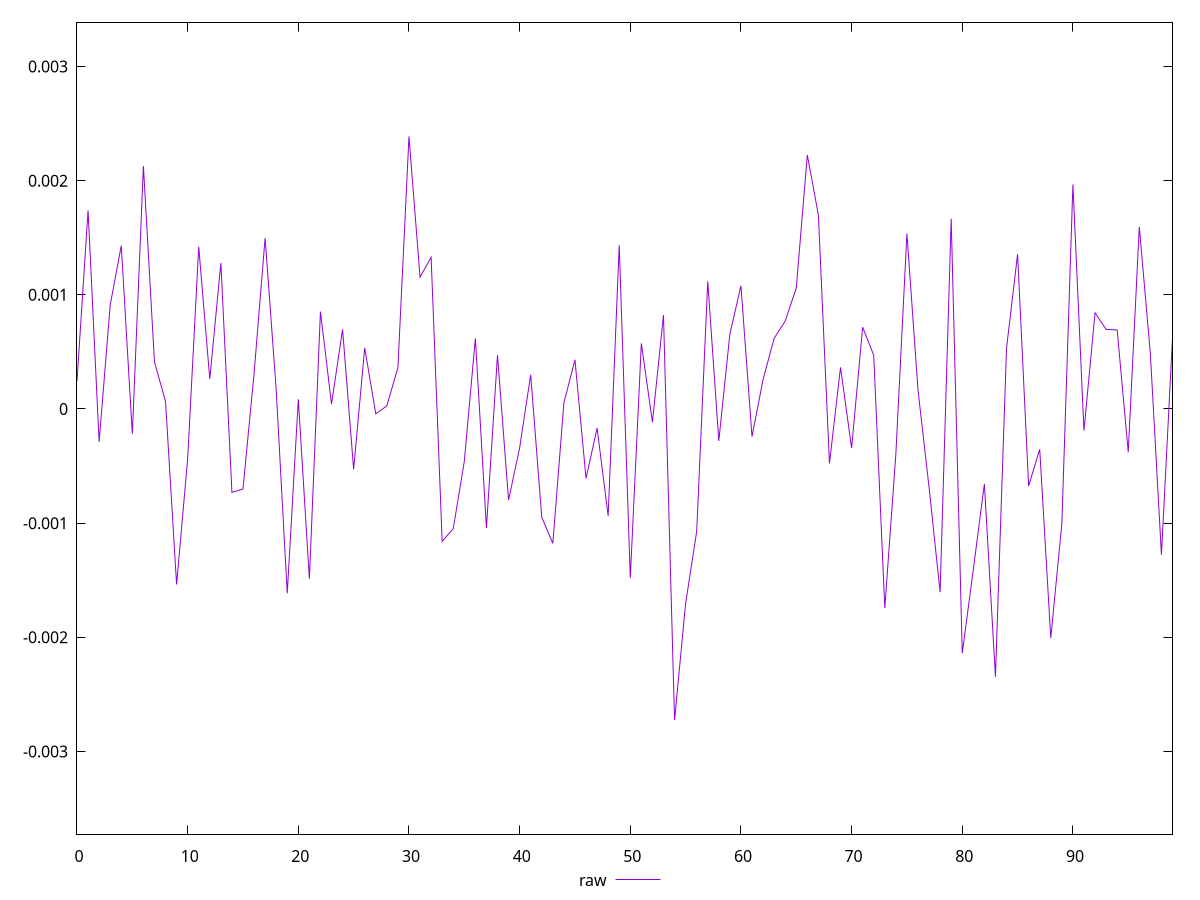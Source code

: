 reset

$raw <<EOF
0 0.00024483731535324794
1 0.0017393211959901467
2 -0.0002875247994287382
3 0.0009091660926526077
4 0.0014305279043139857
5 -0.00021780837293822005
6 0.0021278791620792012
7 0.0004128842806666301
8 0.00006604546583342088
9 -0.00153734913232969
10 -0.0004371901478641849
11 0.0014208062558567372
12 0.0002624089573698694
13 0.0012786224253905692
14 -0.000730787038839736
15 -0.0007002671202244386
16 0.000308470079364848
17 0.0014978439761484516
18 0.00016983007857805557
19 -0.0016142764788842504
20 0.00008491945991303375
21 -0.0014878813346846384
22 0.0008532575625310822
23 0.00004261001746236935
24 0.0006965107039496062
25 -0.0005276751885404284
26 0.000535966474235396
27 -0.000042621957424642237
28 0.000027266778568945262
29 0.0003621641027458035
30 0.00238731906242142
31 0.0011555759705969343
32 0.0013285271664548839
33 -0.0011583397538923528
34 -0.0010490706073273497
35 -0.00045876310475401845
36 0.0006185601893055708
37 -0.0010414068156908564
38 0.0004713327759233968
39 -0.0007980572391506363
40 -0.0003417122724324237
41 0.0002997404794030584
42 -0.0009477372697592429
43 -0.0011772190150101435
44 0.00005298110801311845
45 0.0004308533359357308
46 -0.0006077040249446645
47 -0.0001667208945249274
48 -0.0009369374543110836
49 0.001435171990996088
50 -0.0014791166323870563
51 0.0005747545191359494
52 -0.00011601580159002227
53 0.000821983455802763
54 -0.0027239950262699696
55 -0.001704249976277089
56 -0.0010725771890779659
57 0.0011179849070584013
58 -0.0002791756947706478
59 0.0006556800425867485
60 0.0010802436489619834
61 -0.00024190334172416895
62 0.00025799679030147723
63 0.0006185537226106348
64 0.0007708975790700641
65 0.0010583122467272344
66 0.0022256003047727378
67 0.0016982660748628383
68 -0.00047595080701271663
69 0.0003650019388429189
70 -0.00034255413050747295
71 0.0007166865203292284
72 0.00047024753793251843
73 -0.001743175031576016
74 -0.0003951425486170997
75 0.001536534418223708
76 0.0001663077631797645
77 -0.0006857659698945462
78 -0.0016046836290164084
79 0.0016656562686631331
80 -0.0021402444043081004
81 -0.0014053322652160867
82 -0.0006559694139215737
83 -0.002345333795850395
84 0.0005317020168796216
85 0.0013554383535907739
86 -0.0006737767671061728
87 -0.00035351094161614223
88 -0.002005147968537286
89 -0.0010067091442888347
90 0.001966877971321352
91 -0.00018951876858879112
92 0.0008425900940752244
93 0.0006970301165633429
94 0.0006921341767176941
95 -0.00037772626856494946
96 0.0015945854101590252
97 0.00048442585598913707
98 -0.0012763590898129842
99 0.0006230595758926022
EOF

set key outside below
set xrange [0:99]
set yrange [-0.0037239950262699696:0.00338731906242142]
set trange [-0.0037239950262699696:0.00338731906242142]
set terminal svg size 640, 500 enhanced background rgb 'white'
set output "reprap/meta/pScore-difference/samples/pages+cached+noexternal+nomedia+nocss+nojs/raw/values.svg"

plot $raw title "raw" with line

reset

